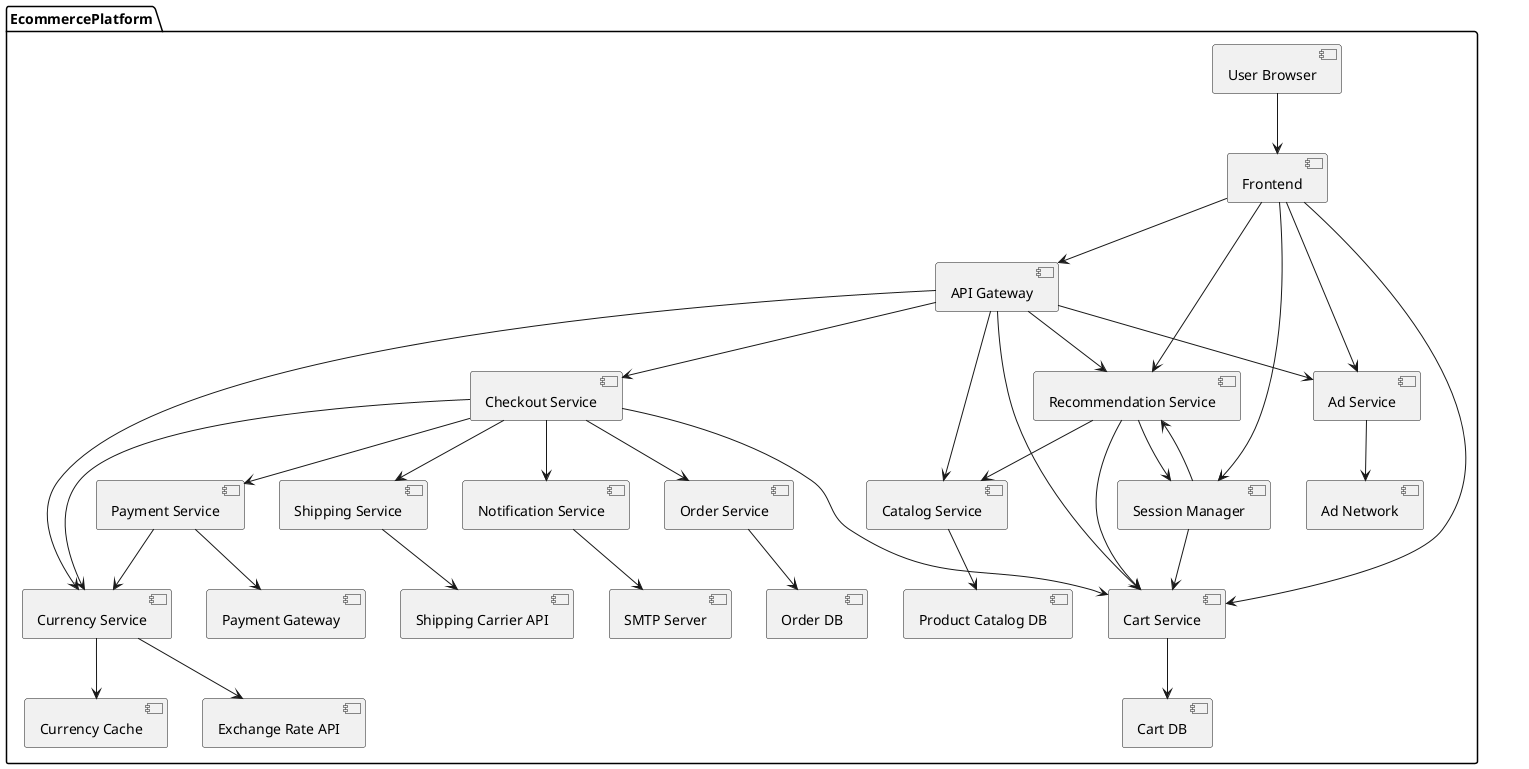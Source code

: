 @startuml
package EcommercePlatform {

[User Browser]             as User
[Frontend]                 as Frontend
[API Gateway]              as APIGW

[Catalog Service]          as Catalog
[Cart Service]             as Cart
[Recommendation Service]   as Recommend
[Ad Service]               as Ads
[Currency Service]         as Currency
[Checkout Service]         as Checkout
[Order Service]            as Order
[Payment Service]          as Payment
[Shipping Service]         as Shipping
[Notification Service]     as Email
[Session Manager]          as Session

[Product Catalog DB]       as ProductsDB
[Cart DB]                  as CartDB
[Order DB]                 as OrderDB
[Currency Cache]           as CurrencyCache

[Payment Gateway]          as PaymentAPI
[Shipping Carrier API]     as ShippingAPI
[Exchange Rate API]        as CurrencyAPI
[Ad Network]               as AdNet
[SMTP Server]              as SMTP

' User interactions
User --> Frontend
Frontend --> APIGW
Frontend --> Session
Frontend --> Ads
Frontend --> Recommend
Frontend --> Cart

' API gateway delegation
APIGW --> Catalog
APIGW --> Cart
APIGW --> Recommend
APIGW --> Ads
APIGW --> Currency
APIGW --> Checkout

' Internal services to data
Catalog --> ProductsDB
Cart --> CartDB
Order --> OrderDB
Currency --> CurrencyCache

' Recommendation system
Recommend --> Catalog
Recommend --> Cart
Recommend --> Session

' Currency and external exchange
Currency --> CurrencyAPI

' Ads and ad networks
Ads --> AdNet

' Checkout and its subcomponents
Checkout --> Order
Checkout --> Payment
Checkout --> Shipping
Checkout --> Email
Checkout --> Currency
Checkout --> Cart

Payment --> PaymentAPI
Payment --> Currency

Shipping --> ShippingAPI

Email --> SMTP

' Session management
Session --> Cart
Session --> Recommend

}
@enduml
